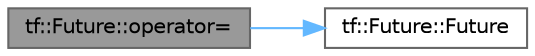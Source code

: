 digraph "tf::Future::operator="
{
 // LATEX_PDF_SIZE
  bgcolor="transparent";
  edge [fontname=Helvetica,fontsize=10,labelfontname=Helvetica,labelfontsize=10];
  node [fontname=Helvetica,fontsize=10,shape=box,height=0.2,width=0.4];
  rankdir="LR";
  Node1 [id="Node000001",label="tf::Future::operator=",height=0.2,width=0.4,color="gray40", fillcolor="grey60", style="filled", fontcolor="black",tooltip="default move assignment"];
  Node1 -> Node2 [id="edge1_Node000001_Node000002",color="steelblue1",style="solid",tooltip=" "];
  Node2 [id="Node000002",label="tf::Future::Future",height=0.2,width=0.4,color="grey40", fillcolor="white", style="filled",URL="$classtf_1_1_future.html#a520785365a129094d7ecf11e217509db",tooltip="default constructor"];
}
